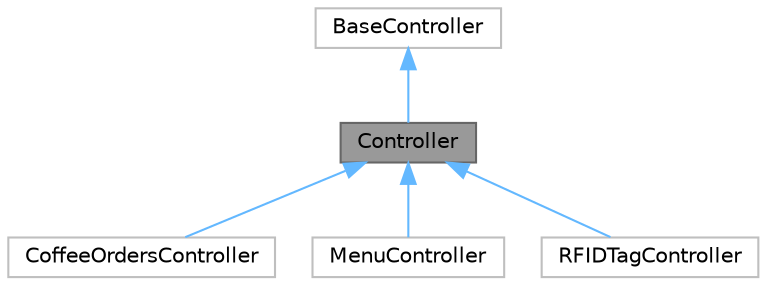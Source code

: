digraph "Controller"
{
 // LATEX_PDF_SIZE
  bgcolor="transparent";
  edge [fontname=Helvetica,fontsize=10,labelfontname=Helvetica,labelfontsize=10];
  node [fontname=Helvetica,fontsize=10,shape=box,height=0.2,width=0.4];
  Node1 [label="Controller",height=0.2,width=0.4,color="gray40", fillcolor="grey60", style="filled", fontcolor="black",tooltip=" "];
  Node2 -> Node1 [dir="back",color="steelblue1",style="solid"];
  Node2 [label="BaseController",height=0.2,width=0.4,color="grey75", fillcolor="white", style="filled",tooltip=" "];
  Node1 -> Node3 [dir="back",color="steelblue1",style="solid"];
  Node3 [label="CoffeeOrdersController",height=0.2,width=0.4,color="grey75", fillcolor="white", style="filled",URL="$d6/d5a/class_app_1_1_http_1_1_controllers_1_1_coffee_orders_controller.html",tooltip=" "];
  Node1 -> Node4 [dir="back",color="steelblue1",style="solid"];
  Node4 [label="MenuController",height=0.2,width=0.4,color="grey75", fillcolor="white", style="filled",URL="$dc/d76/class_app_1_1_http_1_1_controllers_1_1_menu_controller.html",tooltip=" "];
  Node1 -> Node5 [dir="back",color="steelblue1",style="solid"];
  Node5 [label="RFIDTagController",height=0.2,width=0.4,color="grey75", fillcolor="white", style="filled",URL="$d9/d68/class_app_1_1_http_1_1_controllers_1_1_r_f_i_d_tag_controller.html",tooltip=" "];
}

